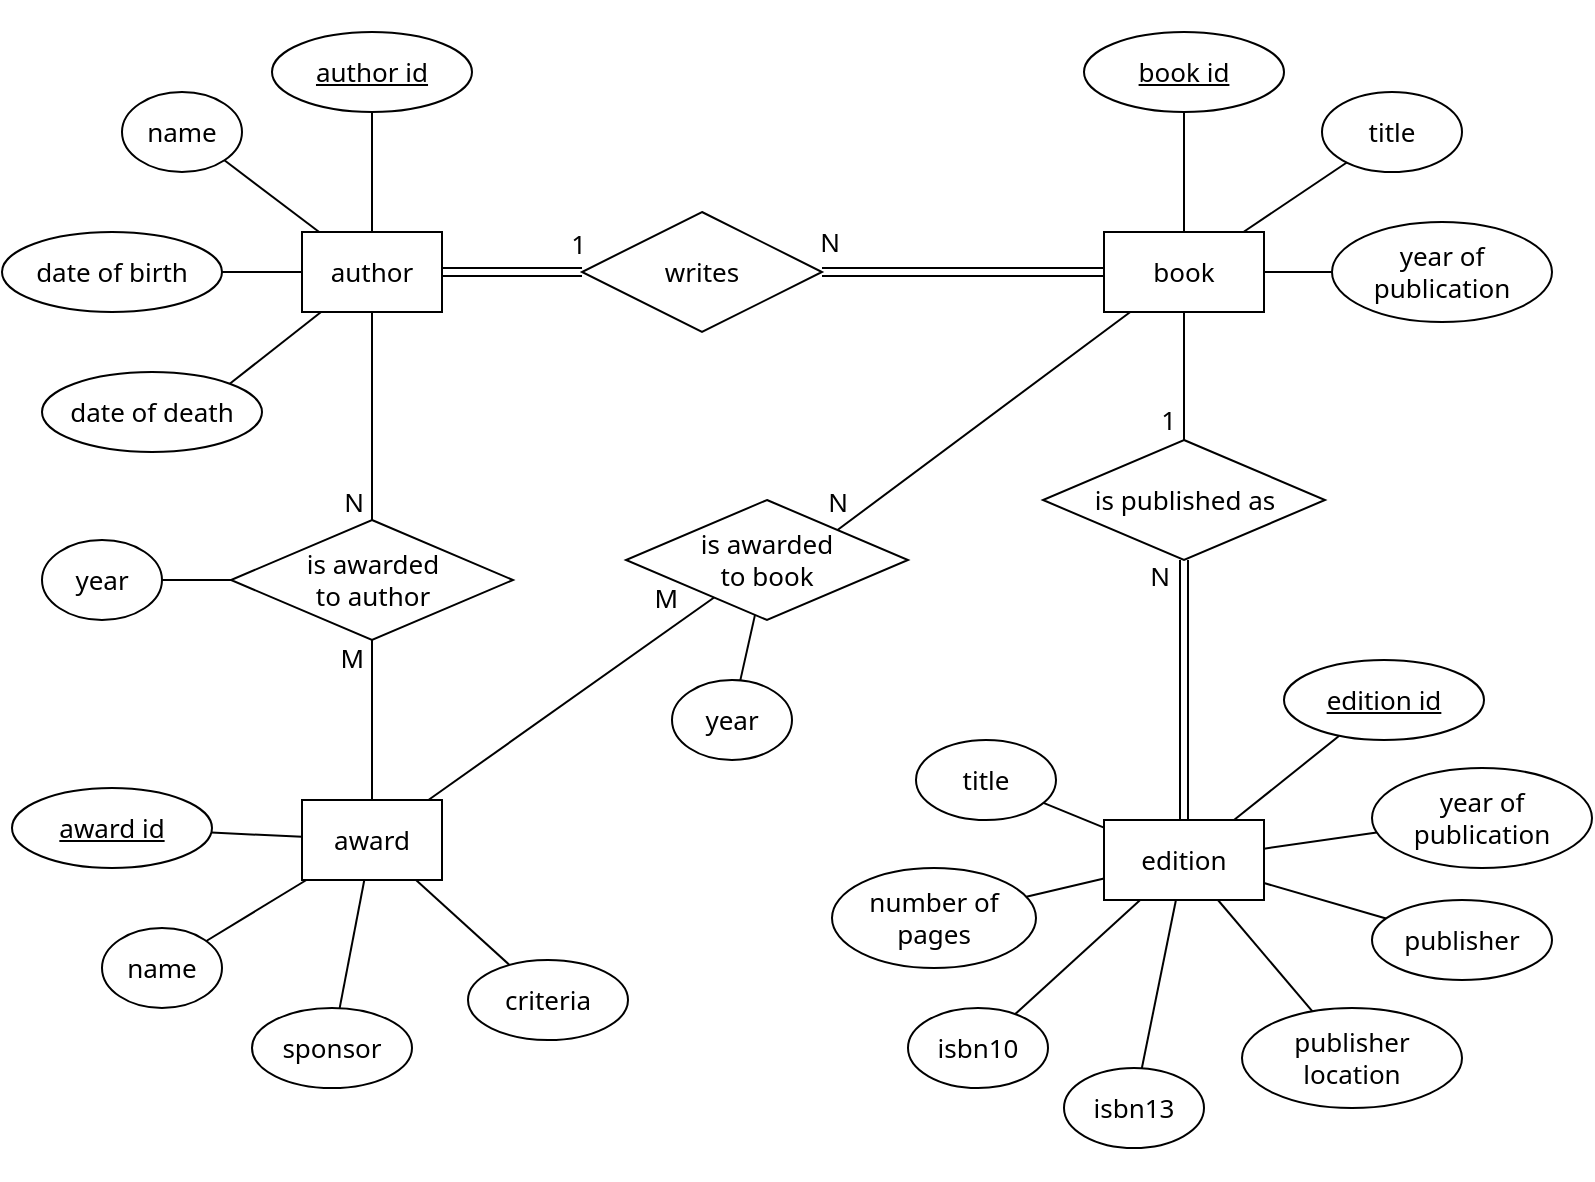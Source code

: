 <mxfile version="20.2.2" type="device"><diagram id="R2lEEEUBdFMjLlhIrx00" name="Page-1"><mxGraphModel dx="1179" dy="636" grid="1" gridSize="10" guides="1" tooltips="1" connect="1" arrows="1" fold="1" page="1" pageScale="1" pageWidth="850" pageHeight="1100" math="0" shadow="0" extFonts="Permanent Marker^https://fonts.googleapis.com/css?family=Permanent+Marker"><root><mxCell id="0"/><mxCell id="1" parent="0"/><mxCell id="zJ29HQsFjsRhEKwJrY-K-1" value="author" style="whiteSpace=wrap;html=1;align=center;fontSize=13;fontFamily=Noto Sans;fontSource=https%3A%2F%2Ffonts.googleapis.com%2Fcss%3Ffamily%3DNoto%2BSans;" vertex="1" parent="1"><mxGeometry x="285" y="166" width="70" height="40" as="geometry"/></mxCell><mxCell id="zJ29HQsFjsRhEKwJrY-K-2" value="author id" style="ellipse;whiteSpace=wrap;html=1;align=center;fontStyle=4;fontSize=13;fontFamily=Noto Sans;fontSource=https%3A%2F%2Ffonts.googleapis.com%2Fcss%3Ffamily%3DNoto%2BSans;" vertex="1" parent="1"><mxGeometry x="270" y="66" width="100" height="40" as="geometry"/></mxCell><mxCell id="zJ29HQsFjsRhEKwJrY-K-3" value="" style="endArrow=none;html=1;rounded=0;exitX=0.5;exitY=1;exitDx=0;exitDy=0;fontSize=13;fontFamily=Noto Sans;fontSource=https%3A%2F%2Ffonts.googleapis.com%2Fcss%3Ffamily%3DNoto%2BSans;entryX=0.5;entryY=0;entryDx=0;entryDy=0;" edge="1" parent="1" source="zJ29HQsFjsRhEKwJrY-K-2" target="zJ29HQsFjsRhEKwJrY-K-1"><mxGeometry relative="1" as="geometry"><mxPoint x="405" y="146" as="sourcePoint"/><mxPoint x="408.889" y="216" as="targetPoint"/></mxGeometry></mxCell><mxCell id="zJ29HQsFjsRhEKwJrY-K-4" value="name" style="ellipse;whiteSpace=wrap;html=1;align=center;fontSize=13;fontFamily=Noto Sans;fontSource=https%3A%2F%2Ffonts.googleapis.com%2Fcss%3Ffamily%3DNoto%2BSans;" vertex="1" parent="1"><mxGeometry x="195" y="96" width="60" height="40" as="geometry"/></mxCell><mxCell id="zJ29HQsFjsRhEKwJrY-K-5" value="" style="endArrow=none;html=1;rounded=0;exitX=1;exitY=1;exitDx=0;exitDy=0;fontSize=13;fontFamily=Noto Sans;fontSource=https%3A%2F%2Ffonts.googleapis.com%2Fcss%3Ffamily%3DNoto%2BSans;" edge="1" parent="1" source="zJ29HQsFjsRhEKwJrY-K-4" target="zJ29HQsFjsRhEKwJrY-K-1"><mxGeometry relative="1" as="geometry"><mxPoint x="330" y="116" as="sourcePoint"/><mxPoint x="330" y="176" as="targetPoint"/></mxGeometry></mxCell><mxCell id="zJ29HQsFjsRhEKwJrY-K-6" value="date of birth" style="ellipse;whiteSpace=wrap;html=1;align=center;fontSize=13;fontFamily=Noto Sans;fontSource=https%3A%2F%2Ffonts.googleapis.com%2Fcss%3Ffamily%3DNoto%2BSans;" vertex="1" parent="1"><mxGeometry x="135" y="166" width="110" height="40" as="geometry"/></mxCell><mxCell id="zJ29HQsFjsRhEKwJrY-K-7" value="date of death" style="ellipse;whiteSpace=wrap;html=1;align=center;fontSize=13;fontFamily=Noto Sans;fontSource=https%3A%2F%2Ffonts.googleapis.com%2Fcss%3Ffamily%3DNoto%2BSans;" vertex="1" parent="1"><mxGeometry x="155" y="236" width="110" height="40" as="geometry"/></mxCell><mxCell id="zJ29HQsFjsRhEKwJrY-K-8" value="" style="endArrow=none;html=1;rounded=0;exitX=1;exitY=0.5;exitDx=0;exitDy=0;fontSize=13;fontFamily=Noto Sans;fontSource=https%3A%2F%2Ffonts.googleapis.com%2Fcss%3Ffamily%3DNoto%2BSans;" edge="1" parent="1" source="zJ29HQsFjsRhEKwJrY-K-6" target="zJ29HQsFjsRhEKwJrY-K-1"><mxGeometry relative="1" as="geometry"><mxPoint x="256.213" y="140.142" as="sourcePoint"/><mxPoint x="303.581" y="176" as="targetPoint"/></mxGeometry></mxCell><mxCell id="zJ29HQsFjsRhEKwJrY-K-9" value="" style="endArrow=none;html=1;rounded=0;exitX=1;exitY=0;exitDx=0;exitDy=0;fontSize=13;fontFamily=Noto Sans;fontSource=https%3A%2F%2Ffonts.googleapis.com%2Fcss%3Ffamily%3DNoto%2BSans;" edge="1" parent="1" source="zJ29HQsFjsRhEKwJrY-K-7" target="zJ29HQsFjsRhEKwJrY-K-1"><mxGeometry relative="1" as="geometry"><mxPoint x="225" y="196" as="sourcePoint"/><mxPoint x="280" y="196" as="targetPoint"/></mxGeometry></mxCell><mxCell id="zJ29HQsFjsRhEKwJrY-K-10" value="book" style="whiteSpace=wrap;html=1;align=center;fontSize=13;fontFamily=Noto Sans;fontSource=https%3A%2F%2Ffonts.googleapis.com%2Fcss%3Ffamily%3DNoto%2BSans;" vertex="1" parent="1"><mxGeometry x="686" y="166" width="80" height="40" as="geometry"/></mxCell><mxCell id="zJ29HQsFjsRhEKwJrY-K-11" value="book id" style="ellipse;whiteSpace=wrap;html=1;align=center;fontStyle=4;fontSize=13;fontFamily=Noto Sans;fontSource=https%3A%2F%2Ffonts.googleapis.com%2Fcss%3Ffamily%3DNoto%2BSans;" vertex="1" parent="1"><mxGeometry x="676" y="66" width="100" height="40" as="geometry"/></mxCell><mxCell id="zJ29HQsFjsRhEKwJrY-K-12" value="" style="endArrow=none;html=1;rounded=0;exitX=0.5;exitY=1;exitDx=0;exitDy=0;fontSize=13;fontFamily=Noto Sans;fontSource=https%3A%2F%2Ffonts.googleapis.com%2Fcss%3Ffamily%3DNoto%2BSans;" edge="1" parent="1" source="zJ29HQsFjsRhEKwJrY-K-11" target="zJ29HQsFjsRhEKwJrY-K-10"><mxGeometry relative="1" as="geometry"><mxPoint x="461" y="116" as="sourcePoint"/><mxPoint x="461" y="176" as="targetPoint"/></mxGeometry></mxCell><mxCell id="zJ29HQsFjsRhEKwJrY-K-13" value="title" style="ellipse;whiteSpace=wrap;html=1;align=center;fontSize=13;fontFamily=Noto Sans;fontSource=https%3A%2F%2Ffonts.googleapis.com%2Fcss%3Ffamily%3DNoto%2BSans;" vertex="1" parent="1"><mxGeometry x="795" y="96" width="70" height="40" as="geometry"/></mxCell><mxCell id="zJ29HQsFjsRhEKwJrY-K-14" value="" style="endArrow=none;html=1;rounded=0;fontSize=13;fontFamily=Noto Sans;fontSource=https%3A%2F%2Ffonts.googleapis.com%2Fcss%3Ffamily%3DNoto%2BSans;" edge="1" parent="1" source="zJ29HQsFjsRhEKwJrY-K-13" target="zJ29HQsFjsRhEKwJrY-K-10"><mxGeometry relative="1" as="geometry"><mxPoint x="387.213" y="140.142" as="sourcePoint"/><mxPoint x="434.581" y="176" as="targetPoint"/></mxGeometry></mxCell><mxCell id="zJ29HQsFjsRhEKwJrY-K-15" value="year of publication" style="ellipse;whiteSpace=wrap;html=1;align=center;fontSize=13;fontFamily=Noto Sans;fontSource=https%3A%2F%2Ffonts.googleapis.com%2Fcss%3Ffamily%3DNoto%2BSans;" vertex="1" parent="1"><mxGeometry x="800" y="161" width="110" height="50" as="geometry"/></mxCell><mxCell id="zJ29HQsFjsRhEKwJrY-K-16" value="" style="endArrow=none;html=1;rounded=0;fontSize=13;fontFamily=Noto Sans;fontSource=https%3A%2F%2Ffonts.googleapis.com%2Fcss%3Ffamily%3DNoto%2BSans;" edge="1" parent="1" source="zJ29HQsFjsRhEKwJrY-K-15" target="zJ29HQsFjsRhEKwJrY-K-10"><mxGeometry relative="1" as="geometry"><mxPoint x="734" y="116" as="sourcePoint"/><mxPoint x="734" y="176" as="targetPoint"/></mxGeometry></mxCell><mxCell id="zJ29HQsFjsRhEKwJrY-K-17" value="writes" style="shape=rhombus;perimeter=rhombusPerimeter;whiteSpace=wrap;html=1;align=center;fontSize=13;fontFamily=Noto Sans;fontSource=https%3A%2F%2Ffonts.googleapis.com%2Fcss%3Ffamily%3DNoto%2BSans;" vertex="1" parent="1"><mxGeometry x="425" y="156" width="120" height="60" as="geometry"/></mxCell><mxCell id="zJ29HQsFjsRhEKwJrY-K-18" value="" style="shape=link;html=1;rounded=0;exitX=1;exitY=0.5;exitDx=0;exitDy=0;fontSize=13;fontFamily=Noto Sans;fontSource=https%3A%2F%2Ffonts.googleapis.com%2Fcss%3Ffamily%3DNoto%2BSans;" edge="1" parent="1" source="zJ29HQsFjsRhEKwJrY-K-1" target="zJ29HQsFjsRhEKwJrY-K-17"><mxGeometry relative="1" as="geometry"><mxPoint x="502.79" y="306" as="sourcePoint"/><mxPoint x="370.003" y="397.606" as="targetPoint"/></mxGeometry></mxCell><mxCell id="zJ29HQsFjsRhEKwJrY-K-19" value="1" style="resizable=0;html=1;align=right;verticalAlign=bottom;fontSize=13;fontFamily=Noto Sans;fontSource=https%3A%2F%2Ffonts.googleapis.com%2Fcss%3Ffamily%3DNoto%2BSans;" connectable="0" vertex="1" parent="zJ29HQsFjsRhEKwJrY-K-18"><mxGeometry x="1" relative="1" as="geometry"><mxPoint x="2" y="-4" as="offset"/></mxGeometry></mxCell><mxCell id="zJ29HQsFjsRhEKwJrY-K-20" value="" style="shape=link;html=1;rounded=0;entryX=1;entryY=0.5;entryDx=0;entryDy=0;exitX=0;exitY=0.5;exitDx=0;exitDy=0;fontSize=13;fontFamily=Noto Sans;fontSource=https%3A%2F%2Ffonts.googleapis.com%2Fcss%3Ffamily%3DNoto%2BSans;" edge="1" parent="1" source="zJ29HQsFjsRhEKwJrY-K-10" target="zJ29HQsFjsRhEKwJrY-K-17"><mxGeometry relative="1" as="geometry"><mxPoint x="573" y="356" as="sourcePoint"/><mxPoint x="586" y="186" as="targetPoint"/></mxGeometry></mxCell><mxCell id="zJ29HQsFjsRhEKwJrY-K-21" value="N" style="resizable=0;html=1;align=right;verticalAlign=bottom;fontSize=13;fontFamily=Noto Sans;fontSource=https%3A%2F%2Ffonts.googleapis.com%2Fcss%3Ffamily%3DNoto%2BSans;" connectable="0" vertex="1" parent="zJ29HQsFjsRhEKwJrY-K-20"><mxGeometry x="1" relative="1" as="geometry"><mxPoint x="9" y="-5" as="offset"/></mxGeometry></mxCell><mxCell id="zJ29HQsFjsRhEKwJrY-K-22" value="edition" style="whiteSpace=wrap;html=1;align=center;fontSize=13;fontFamily=Noto Sans;fontSource=https%3A%2F%2Ffonts.googleapis.com%2Fcss%3Ffamily%3DNoto%2BSans;" vertex="1" parent="1"><mxGeometry x="686" y="460" width="80" height="40" as="geometry"/></mxCell><mxCell id="zJ29HQsFjsRhEKwJrY-K-23" value="is published as" style="shape=rhombus;perimeter=rhombusPerimeter;whiteSpace=wrap;html=1;align=center;fontSize=13;fontFamily=Noto Sans;fontSource=https%3A%2F%2Ffonts.googleapis.com%2Fcss%3Ffamily%3DNoto%2BSans;" vertex="1" parent="1"><mxGeometry x="655.5" y="270" width="141" height="60" as="geometry"/></mxCell><mxCell id="zJ29HQsFjsRhEKwJrY-K-24" value="" style="shape=link;html=1;rounded=0;exitX=0.5;exitY=0;exitDx=0;exitDy=0;fontSize=13;fontFamily=Noto Sans;fontSource=https%3A%2F%2Ffonts.googleapis.com%2Fcss%3Ffamily%3DNoto%2BSans;entryX=0.5;entryY=1;entryDx=0;entryDy=0;" edge="1" parent="1" source="zJ29HQsFjsRhEKwJrY-K-22" target="zJ29HQsFjsRhEKwJrY-K-23"><mxGeometry relative="1" as="geometry"><mxPoint x="580" y="296" as="sourcePoint"/><mxPoint x="580" y="350" as="targetPoint"/></mxGeometry></mxCell><mxCell id="zJ29HQsFjsRhEKwJrY-K-25" value="N" style="resizable=0;html=1;align=right;verticalAlign=bottom;fontSize=13;fontFamily=Noto Sans;fontSource=https%3A%2F%2Ffonts.googleapis.com%2Fcss%3Ffamily%3DNoto%2BSans;" connectable="0" vertex="1" parent="zJ29HQsFjsRhEKwJrY-K-24"><mxGeometry x="1" relative="1" as="geometry"><mxPoint x="-7" y="18" as="offset"/></mxGeometry></mxCell><mxCell id="zJ29HQsFjsRhEKwJrY-K-26" value="" style="endArrow=none;html=1;rounded=0;exitX=0.5;exitY=1;exitDx=0;exitDy=0;fontSize=13;fontFamily=Noto Sans;fontSource=https%3A%2F%2Ffonts.googleapis.com%2Fcss%3Ffamily%3DNoto%2BSans;" edge="1" parent="1" source="zJ29HQsFjsRhEKwJrY-K-10" target="zJ29HQsFjsRhEKwJrY-K-23"><mxGeometry relative="1" as="geometry"><mxPoint x="567" y="386" as="sourcePoint"/><mxPoint x="656" y="260" as="targetPoint"/></mxGeometry></mxCell><mxCell id="zJ29HQsFjsRhEKwJrY-K-27" value="1" style="resizable=0;html=1;align=right;verticalAlign=bottom;fontSize=13;fontFamily=Noto Sans;fontSource=https%3A%2F%2Ffonts.googleapis.com%2Fcss%3Ffamily%3DNoto%2BSans;" connectable="0" vertex="1" parent="zJ29HQsFjsRhEKwJrY-K-26"><mxGeometry x="1" relative="1" as="geometry"><mxPoint x="-4" as="offset"/></mxGeometry></mxCell><mxCell id="zJ29HQsFjsRhEKwJrY-K-28" value="edition id" style="ellipse;whiteSpace=wrap;html=1;align=center;fontStyle=4;fontSize=13;fontFamily=Noto Sans;fontSource=https%3A%2F%2Ffonts.googleapis.com%2Fcss%3Ffamily%3DNoto%2BSans;" vertex="1" parent="1"><mxGeometry x="776" y="380" width="100" height="40" as="geometry"/></mxCell><mxCell id="zJ29HQsFjsRhEKwJrY-K-29" value="year of publication" style="ellipse;whiteSpace=wrap;html=1;align=center;fontSize=13;fontFamily=Noto Sans;fontSource=https%3A%2F%2Ffonts.googleapis.com%2Fcss%3Ffamily%3DNoto%2BSans;" vertex="1" parent="1"><mxGeometry x="820" y="434" width="110" height="50" as="geometry"/></mxCell><mxCell id="zJ29HQsFjsRhEKwJrY-K-30" value="title" style="ellipse;whiteSpace=wrap;html=1;align=center;fontSize=13;fontFamily=Noto Sans;fontSource=https%3A%2F%2Ffonts.googleapis.com%2Fcss%3Ffamily%3DNoto%2BSans;" vertex="1" parent="1"><mxGeometry x="592" y="420" width="70" height="40" as="geometry"/></mxCell><mxCell id="zJ29HQsFjsRhEKwJrY-K-31" value="publisher" style="ellipse;whiteSpace=wrap;html=1;align=center;fontSize=13;fontFamily=Noto Sans;fontSource=https%3A%2F%2Ffonts.googleapis.com%2Fcss%3Ffamily%3DNoto%2BSans;" vertex="1" parent="1"><mxGeometry x="820" y="500" width="90" height="40" as="geometry"/></mxCell><mxCell id="zJ29HQsFjsRhEKwJrY-K-32" value="publisher location" style="ellipse;whiteSpace=wrap;html=1;align=center;fontSize=13;fontFamily=Noto Sans;fontSource=https%3A%2F%2Ffonts.googleapis.com%2Fcss%3Ffamily%3DNoto%2BSans;" vertex="1" parent="1"><mxGeometry x="755" y="554" width="110" height="50" as="geometry"/></mxCell><mxCell id="zJ29HQsFjsRhEKwJrY-K-33" value="number of pages" style="ellipse;whiteSpace=wrap;html=1;align=center;fontSize=13;fontFamily=Noto Sans;fontSource=https%3A%2F%2Ffonts.googleapis.com%2Fcss%3Ffamily%3DNoto%2BSans;" vertex="1" parent="1"><mxGeometry x="550" y="484" width="102" height="50" as="geometry"/></mxCell><mxCell id="zJ29HQsFjsRhEKwJrY-K-34" value="isbn10" style="ellipse;whiteSpace=wrap;html=1;align=center;fontSize=13;fontFamily=Noto Sans;fontSource=https%3A%2F%2Ffonts.googleapis.com%2Fcss%3Ffamily%3DNoto%2BSans;" vertex="1" parent="1"><mxGeometry x="588" y="554" width="70" height="40" as="geometry"/></mxCell><mxCell id="zJ29HQsFjsRhEKwJrY-K-35" value="isbn13" style="ellipse;whiteSpace=wrap;html=1;align=center;fontSize=13;fontFamily=Noto Sans;fontSource=https%3A%2F%2Ffonts.googleapis.com%2Fcss%3Ffamily%3DNoto%2BSans;" vertex="1" parent="1"><mxGeometry x="666" y="584" width="70" height="40" as="geometry"/></mxCell><mxCell id="zJ29HQsFjsRhEKwJrY-K-36" value="" style="endArrow=none;html=1;rounded=0;fontSize=13;fontFamily=Noto Sans;fontSource=https%3A%2F%2Ffonts.googleapis.com%2Fcss%3Ffamily%3DNoto%2BSans;" edge="1" parent="1" source="zJ29HQsFjsRhEKwJrY-K-28" target="zJ29HQsFjsRhEKwJrY-K-22"><mxGeometry relative="1" as="geometry"><mxPoint x="820" y="230" as="sourcePoint"/><mxPoint x="776" y="230" as="targetPoint"/></mxGeometry></mxCell><mxCell id="zJ29HQsFjsRhEKwJrY-K-37" value="" style="endArrow=none;html=1;rounded=0;fontSize=13;fontFamily=Noto Sans;fontSource=https%3A%2F%2Ffonts.googleapis.com%2Fcss%3Ffamily%3DNoto%2BSans;" edge="1" parent="1" source="zJ29HQsFjsRhEKwJrY-K-29" target="zJ29HQsFjsRhEKwJrY-K-22"><mxGeometry relative="1" as="geometry"><mxPoint x="813.639" y="427.889" as="sourcePoint"/><mxPoint x="761" y="470" as="targetPoint"/></mxGeometry></mxCell><mxCell id="zJ29HQsFjsRhEKwJrY-K-38" value="" style="endArrow=none;html=1;rounded=0;fontSize=13;fontFamily=Noto Sans;fontSource=https%3A%2F%2Ffonts.googleapis.com%2Fcss%3Ffamily%3DNoto%2BSans;" edge="1" parent="1" source="zJ29HQsFjsRhEKwJrY-K-31" target="zJ29HQsFjsRhEKwJrY-K-22"><mxGeometry relative="1" as="geometry"><mxPoint x="823.639" y="437.889" as="sourcePoint"/><mxPoint x="771" y="480" as="targetPoint"/></mxGeometry></mxCell><mxCell id="zJ29HQsFjsRhEKwJrY-K-39" value="" style="endArrow=none;html=1;rounded=0;fontSize=13;fontFamily=Noto Sans;fontSource=https%3A%2F%2Ffonts.googleapis.com%2Fcss%3Ffamily%3DNoto%2BSans;" edge="1" parent="1" source="zJ29HQsFjsRhEKwJrY-K-32" target="zJ29HQsFjsRhEKwJrY-K-22"><mxGeometry relative="1" as="geometry"><mxPoint x="833.639" y="447.889" as="sourcePoint"/><mxPoint x="781" y="490" as="targetPoint"/></mxGeometry></mxCell><mxCell id="zJ29HQsFjsRhEKwJrY-K-40" value="" style="endArrow=none;html=1;rounded=0;fontSize=13;fontFamily=Noto Sans;fontSource=https%3A%2F%2Ffonts.googleapis.com%2Fcss%3Ffamily%3DNoto%2BSans;" edge="1" parent="1" source="zJ29HQsFjsRhEKwJrY-K-35" target="zJ29HQsFjsRhEKwJrY-K-22"><mxGeometry relative="1" as="geometry"><mxPoint x="843.639" y="457.889" as="sourcePoint"/><mxPoint x="791" y="500" as="targetPoint"/></mxGeometry></mxCell><mxCell id="zJ29HQsFjsRhEKwJrY-K-41" value="" style="endArrow=none;html=1;rounded=0;fontSize=13;fontFamily=Noto Sans;fontSource=https%3A%2F%2Ffonts.googleapis.com%2Fcss%3Ffamily%3DNoto%2BSans;" edge="1" parent="1" source="zJ29HQsFjsRhEKwJrY-K-22" target="zJ29HQsFjsRhEKwJrY-K-34"><mxGeometry relative="1" as="geometry"><mxPoint x="853.639" y="467.889" as="sourcePoint"/><mxPoint x="801" y="510" as="targetPoint"/></mxGeometry></mxCell><mxCell id="zJ29HQsFjsRhEKwJrY-K-42" value="" style="endArrow=none;html=1;rounded=0;fontSize=13;fontFamily=Noto Sans;fontSource=https%3A%2F%2Ffonts.googleapis.com%2Fcss%3Ffamily%3DNoto%2BSans;" edge="1" parent="1" source="zJ29HQsFjsRhEKwJrY-K-33" target="zJ29HQsFjsRhEKwJrY-K-22"><mxGeometry relative="1" as="geometry"><mxPoint x="863.639" y="477.889" as="sourcePoint"/><mxPoint x="811" y="520" as="targetPoint"/></mxGeometry></mxCell><mxCell id="zJ29HQsFjsRhEKwJrY-K-43" value="" style="endArrow=none;html=1;rounded=0;fontSize=13;fontFamily=Noto Sans;fontSource=https%3A%2F%2Ffonts.googleapis.com%2Fcss%3Ffamily%3DNoto%2BSans;" edge="1" parent="1" source="zJ29HQsFjsRhEKwJrY-K-30" target="zJ29HQsFjsRhEKwJrY-K-22"><mxGeometry relative="1" as="geometry"><mxPoint x="873.639" y="487.889" as="sourcePoint"/><mxPoint x="821" y="530" as="targetPoint"/></mxGeometry></mxCell><mxCell id="zJ29HQsFjsRhEKwJrY-K-44" value="award" style="whiteSpace=wrap;html=1;align=center;fontSize=13;fontFamily=Noto Sans;fontSource=https%3A%2F%2Ffonts.googleapis.com%2Fcss%3Ffamily%3DNoto%2BSans;" vertex="1" parent="1"><mxGeometry x="285" y="450" width="70" height="40" as="geometry"/></mxCell><mxCell id="zJ29HQsFjsRhEKwJrY-K-45" value="award id" style="ellipse;whiteSpace=wrap;html=1;align=center;fontStyle=4;fontSize=13;fontFamily=Noto Sans;fontSource=https%3A%2F%2Ffonts.googleapis.com%2Fcss%3Ffamily%3DNoto%2BSans;" vertex="1" parent="1"><mxGeometry x="140" y="444" width="100" height="40" as="geometry"/></mxCell><mxCell id="zJ29HQsFjsRhEKwJrY-K-46" value="name" style="ellipse;whiteSpace=wrap;html=1;align=center;fontSize=13;fontFamily=Noto Sans;fontSource=https%3A%2F%2Ffonts.googleapis.com%2Fcss%3Ffamily%3DNoto%2BSans;" vertex="1" parent="1"><mxGeometry x="185" y="514" width="60" height="40" as="geometry"/></mxCell><mxCell id="zJ29HQsFjsRhEKwJrY-K-47" value="sponsor" style="ellipse;whiteSpace=wrap;html=1;align=center;fontSize=13;fontFamily=Noto Sans;fontSource=https%3A%2F%2Ffonts.googleapis.com%2Fcss%3Ffamily%3DNoto%2BSans;" vertex="1" parent="1"><mxGeometry x="260" y="554" width="80" height="40" as="geometry"/></mxCell><mxCell id="zJ29HQsFjsRhEKwJrY-K-48" value="criteria" style="ellipse;whiteSpace=wrap;html=1;align=center;fontSize=13;fontFamily=Noto Sans;fontSource=https%3A%2F%2Ffonts.googleapis.com%2Fcss%3Ffamily%3DNoto%2BSans;" vertex="1" parent="1"><mxGeometry x="368" y="530" width="80" height="40" as="geometry"/></mxCell><mxCell id="zJ29HQsFjsRhEKwJrY-K-49" value="" style="endArrow=none;html=1;rounded=0;fontSize=13;fontFamily=Noto Sans;fontSource=https%3A%2F%2Ffonts.googleapis.com%2Fcss%3Ffamily%3DNoto%2BSans;" edge="1" parent="1" source="zJ29HQsFjsRhEKwJrY-K-44" target="zJ29HQsFjsRhEKwJrY-K-48"><mxGeometry relative="1" as="geometry"><mxPoint x="595.913" y="491.271" as="sourcePoint"/><mxPoint x="626" y="503.838" as="targetPoint"/></mxGeometry></mxCell><mxCell id="zJ29HQsFjsRhEKwJrY-K-50" value="" style="endArrow=none;html=1;rounded=0;fontSize=13;fontFamily=Noto Sans;fontSource=https%3A%2F%2Ffonts.googleapis.com%2Fcss%3Ffamily%3DNoto%2BSans;" edge="1" parent="1" source="zJ29HQsFjsRhEKwJrY-K-44" target="zJ29HQsFjsRhEKwJrY-K-45"><mxGeometry relative="1" as="geometry"><mxPoint x="187" y="624.08" as="sourcePoint"/><mxPoint x="413" y="643.918" as="targetPoint"/></mxGeometry></mxCell><mxCell id="zJ29HQsFjsRhEKwJrY-K-51" value="" style="endArrow=none;html=1;rounded=0;fontSize=13;fontFamily=Noto Sans;fontSource=https%3A%2F%2Ffonts.googleapis.com%2Fcss%3Ffamily%3DNoto%2BSans;" edge="1" parent="1" source="zJ29HQsFjsRhEKwJrY-K-44" target="zJ29HQsFjsRhEKwJrY-K-47"><mxGeometry relative="1" as="geometry"><mxPoint x="197" y="634.08" as="sourcePoint"/><mxPoint x="423" y="653.918" as="targetPoint"/></mxGeometry></mxCell><mxCell id="zJ29HQsFjsRhEKwJrY-K-52" value="" style="endArrow=none;html=1;rounded=0;fontSize=13;fontFamily=Noto Sans;fontSource=https%3A%2F%2Ffonts.googleapis.com%2Fcss%3Ffamily%3DNoto%2BSans;" edge="1" parent="1" source="zJ29HQsFjsRhEKwJrY-K-44" target="zJ29HQsFjsRhEKwJrY-K-46"><mxGeometry relative="1" as="geometry"><mxPoint x="207" y="644.08" as="sourcePoint"/><mxPoint x="433" y="663.918" as="targetPoint"/></mxGeometry></mxCell><mxCell id="zJ29HQsFjsRhEKwJrY-K-53" value="is awarded &lt;br&gt;to author" style="shape=rhombus;perimeter=rhombusPerimeter;whiteSpace=wrap;html=1;align=center;fontSize=13;fontFamily=Noto Sans;fontSource=https%3A%2F%2Ffonts.googleapis.com%2Fcss%3Ffamily%3DNoto%2BSans;" vertex="1" parent="1"><mxGeometry x="249.5" y="310" width="141" height="60" as="geometry"/></mxCell><mxCell id="zJ29HQsFjsRhEKwJrY-K-56" value="year" style="ellipse;whiteSpace=wrap;html=1;align=center;fontSize=13;fontFamily=Noto Sans;fontSource=https%3A%2F%2Ffonts.googleapis.com%2Fcss%3Ffamily%3DNoto%2BSans;" vertex="1" parent="1"><mxGeometry x="155" y="320" width="60" height="40" as="geometry"/></mxCell><mxCell id="zJ29HQsFjsRhEKwJrY-K-57" value="" style="endArrow=none;html=1;rounded=0;fontSize=13;fontFamily=Noto Sans;fontSource=https%3A%2F%2Ffonts.googleapis.com%2Fcss%3Ffamily%3DNoto%2BSans;" edge="1" parent="1" source="zJ29HQsFjsRhEKwJrY-K-56" target="zJ29HQsFjsRhEKwJrY-K-53"><mxGeometry relative="1" as="geometry"><mxPoint x="256.213" y="140.142" as="sourcePoint"/><mxPoint x="303.581" y="176" as="targetPoint"/></mxGeometry></mxCell><mxCell id="zJ29HQsFjsRhEKwJrY-K-60" value="" style="endArrow=none;html=1;rounded=0;exitX=0.5;exitY=1;exitDx=0;exitDy=0;fontSize=13;fontFamily=Noto Sans;fontSource=https%3A%2F%2Ffonts.googleapis.com%2Fcss%3Ffamily%3DNoto%2BSans;entryX=0.5;entryY=0;entryDx=0;entryDy=0;" edge="1" parent="1" source="zJ29HQsFjsRhEKwJrY-K-1" target="zJ29HQsFjsRhEKwJrY-K-53"><mxGeometry relative="1" as="geometry"><mxPoint x="447" y="260" as="sourcePoint"/><mxPoint x="447" y="314" as="targetPoint"/></mxGeometry></mxCell><mxCell id="zJ29HQsFjsRhEKwJrY-K-61" value="N" style="resizable=0;html=1;align=right;verticalAlign=bottom;fontSize=13;fontFamily=Noto Sans;fontSource=https%3A%2F%2Ffonts.googleapis.com%2Fcss%3Ffamily%3DNoto%2BSans;" connectable="0" vertex="1" parent="zJ29HQsFjsRhEKwJrY-K-60"><mxGeometry x="1" relative="1" as="geometry"><mxPoint x="-4" y="1" as="offset"/></mxGeometry></mxCell><mxCell id="zJ29HQsFjsRhEKwJrY-K-62" value="" style="endArrow=none;html=1;rounded=0;exitX=0.5;exitY=0;exitDx=0;exitDy=0;fontSize=13;fontFamily=Noto Sans;fontSource=https%3A%2F%2Ffonts.googleapis.com%2Fcss%3Ffamily%3DNoto%2BSans;" edge="1" parent="1" source="zJ29HQsFjsRhEKwJrY-K-44" target="zJ29HQsFjsRhEKwJrY-K-53"><mxGeometry relative="1" as="geometry"><mxPoint x="330" y="216" as="sourcePoint"/><mxPoint x="320" y="350" as="targetPoint"/></mxGeometry></mxCell><mxCell id="zJ29HQsFjsRhEKwJrY-K-63" value="M" style="resizable=0;html=1;align=right;verticalAlign=bottom;fontSize=13;fontFamily=Noto Sans;fontSource=https%3A%2F%2Ffonts.googleapis.com%2Fcss%3Ffamily%3DNoto%2BSans;" connectable="0" vertex="1" parent="zJ29HQsFjsRhEKwJrY-K-62"><mxGeometry x="1" relative="1" as="geometry"><mxPoint x="-4" y="19" as="offset"/></mxGeometry></mxCell><mxCell id="zJ29HQsFjsRhEKwJrY-K-64" value="is awarded &lt;br&gt;to book" style="shape=rhombus;perimeter=rhombusPerimeter;whiteSpace=wrap;html=1;align=center;fontSize=13;fontFamily=Noto Sans;fontSource=https%3A%2F%2Ffonts.googleapis.com%2Fcss%3Ffamily%3DNoto%2BSans;" vertex="1" parent="1"><mxGeometry x="447" y="300" width="141" height="60" as="geometry"/></mxCell><mxCell id="zJ29HQsFjsRhEKwJrY-K-65" value="" style="endArrow=none;html=1;rounded=0;fontSize=13;fontFamily=Noto Sans;fontSource=https%3A%2F%2Ffonts.googleapis.com%2Fcss%3Ffamily%3DNoto%2BSans;entryX=1;entryY=0;entryDx=0;entryDy=0;" edge="1" parent="1" source="zJ29HQsFjsRhEKwJrY-K-10" target="zJ29HQsFjsRhEKwJrY-K-64"><mxGeometry relative="1" as="geometry"><mxPoint x="330" y="216" as="sourcePoint"/><mxPoint x="330" y="296" as="targetPoint"/></mxGeometry></mxCell><mxCell id="zJ29HQsFjsRhEKwJrY-K-66" value="N" style="resizable=0;html=1;align=right;verticalAlign=bottom;fontSize=13;fontFamily=Noto Sans;fontSource=https%3A%2F%2Ffonts.googleapis.com%2Fcss%3Ffamily%3DNoto%2BSans;" connectable="0" vertex="1" parent="zJ29HQsFjsRhEKwJrY-K-65"><mxGeometry x="1" relative="1" as="geometry"><mxPoint x="6" y="-3" as="offset"/></mxGeometry></mxCell><mxCell id="zJ29HQsFjsRhEKwJrY-K-67" value="" style="endArrow=none;html=1;rounded=0;fontSize=13;fontFamily=Noto Sans;fontSource=https%3A%2F%2Ffonts.googleapis.com%2Fcss%3Ffamily%3DNoto%2BSans;" edge="1" parent="1" source="zJ29HQsFjsRhEKwJrY-K-44" target="zJ29HQsFjsRhEKwJrY-K-64"><mxGeometry relative="1" as="geometry"><mxPoint x="330" y="396" as="sourcePoint"/><mxPoint x="330" y="356" as="targetPoint"/></mxGeometry></mxCell><mxCell id="zJ29HQsFjsRhEKwJrY-K-68" value="M" style="resizable=0;html=1;align=right;verticalAlign=bottom;fontSize=13;fontFamily=Noto Sans;fontSource=https%3A%2F%2Ffonts.googleapis.com%2Fcss%3Ffamily%3DNoto%2BSans;" connectable="0" vertex="1" parent="zJ29HQsFjsRhEKwJrY-K-67"><mxGeometry x="1" relative="1" as="geometry"><mxPoint x="-17" y="11" as="offset"/></mxGeometry></mxCell><mxCell id="zJ29HQsFjsRhEKwJrY-K-69" value="year" style="ellipse;whiteSpace=wrap;html=1;align=center;fontSize=13;fontFamily=Noto Sans;fontSource=https%3A%2F%2Ffonts.googleapis.com%2Fcss%3Ffamily%3DNoto%2BSans;" vertex="1" parent="1"><mxGeometry x="470" y="390" width="60" height="40" as="geometry"/></mxCell><mxCell id="zJ29HQsFjsRhEKwJrY-K-70" value="" style="endArrow=none;html=1;rounded=0;fontSize=13;fontFamily=Noto Sans;fontSource=https%3A%2F%2Ffonts.googleapis.com%2Fcss%3Ffamily%3DNoto%2BSans;" edge="1" parent="1" source="zJ29HQsFjsRhEKwJrY-K-69" target="zJ29HQsFjsRhEKwJrY-K-64"><mxGeometry relative="1" as="geometry"><mxPoint x="200" y="326" as="sourcePoint"/><mxPoint x="259.5" y="326" as="targetPoint"/></mxGeometry></mxCell><mxCell id="zJ29HQsFjsRhEKwJrY-K-72" value="" style="rounded=0;whiteSpace=wrap;html=1;fontFamily=Noto Sans;fontSource=https%3A%2F%2Ffonts.googleapis.com%2Fcss%3Ffamily%3DNoto%2BSans;strokeColor=none;fillColor=none;" vertex="1" parent="1"><mxGeometry x="300" y="50" width="30" height="20" as="geometry"/></mxCell><mxCell id="zJ29HQsFjsRhEKwJrY-K-73" value="" style="rounded=0;whiteSpace=wrap;html=1;fontFamily=Noto Sans;fontSource=https%3A%2F%2Ffonts.googleapis.com%2Fcss%3Ffamily%3DNoto%2BSans;strokeColor=none;fillColor=none;" vertex="1" parent="1"><mxGeometry x="686" y="620" width="30" height="20" as="geometry"/></mxCell></root></mxGraphModel></diagram></mxfile>